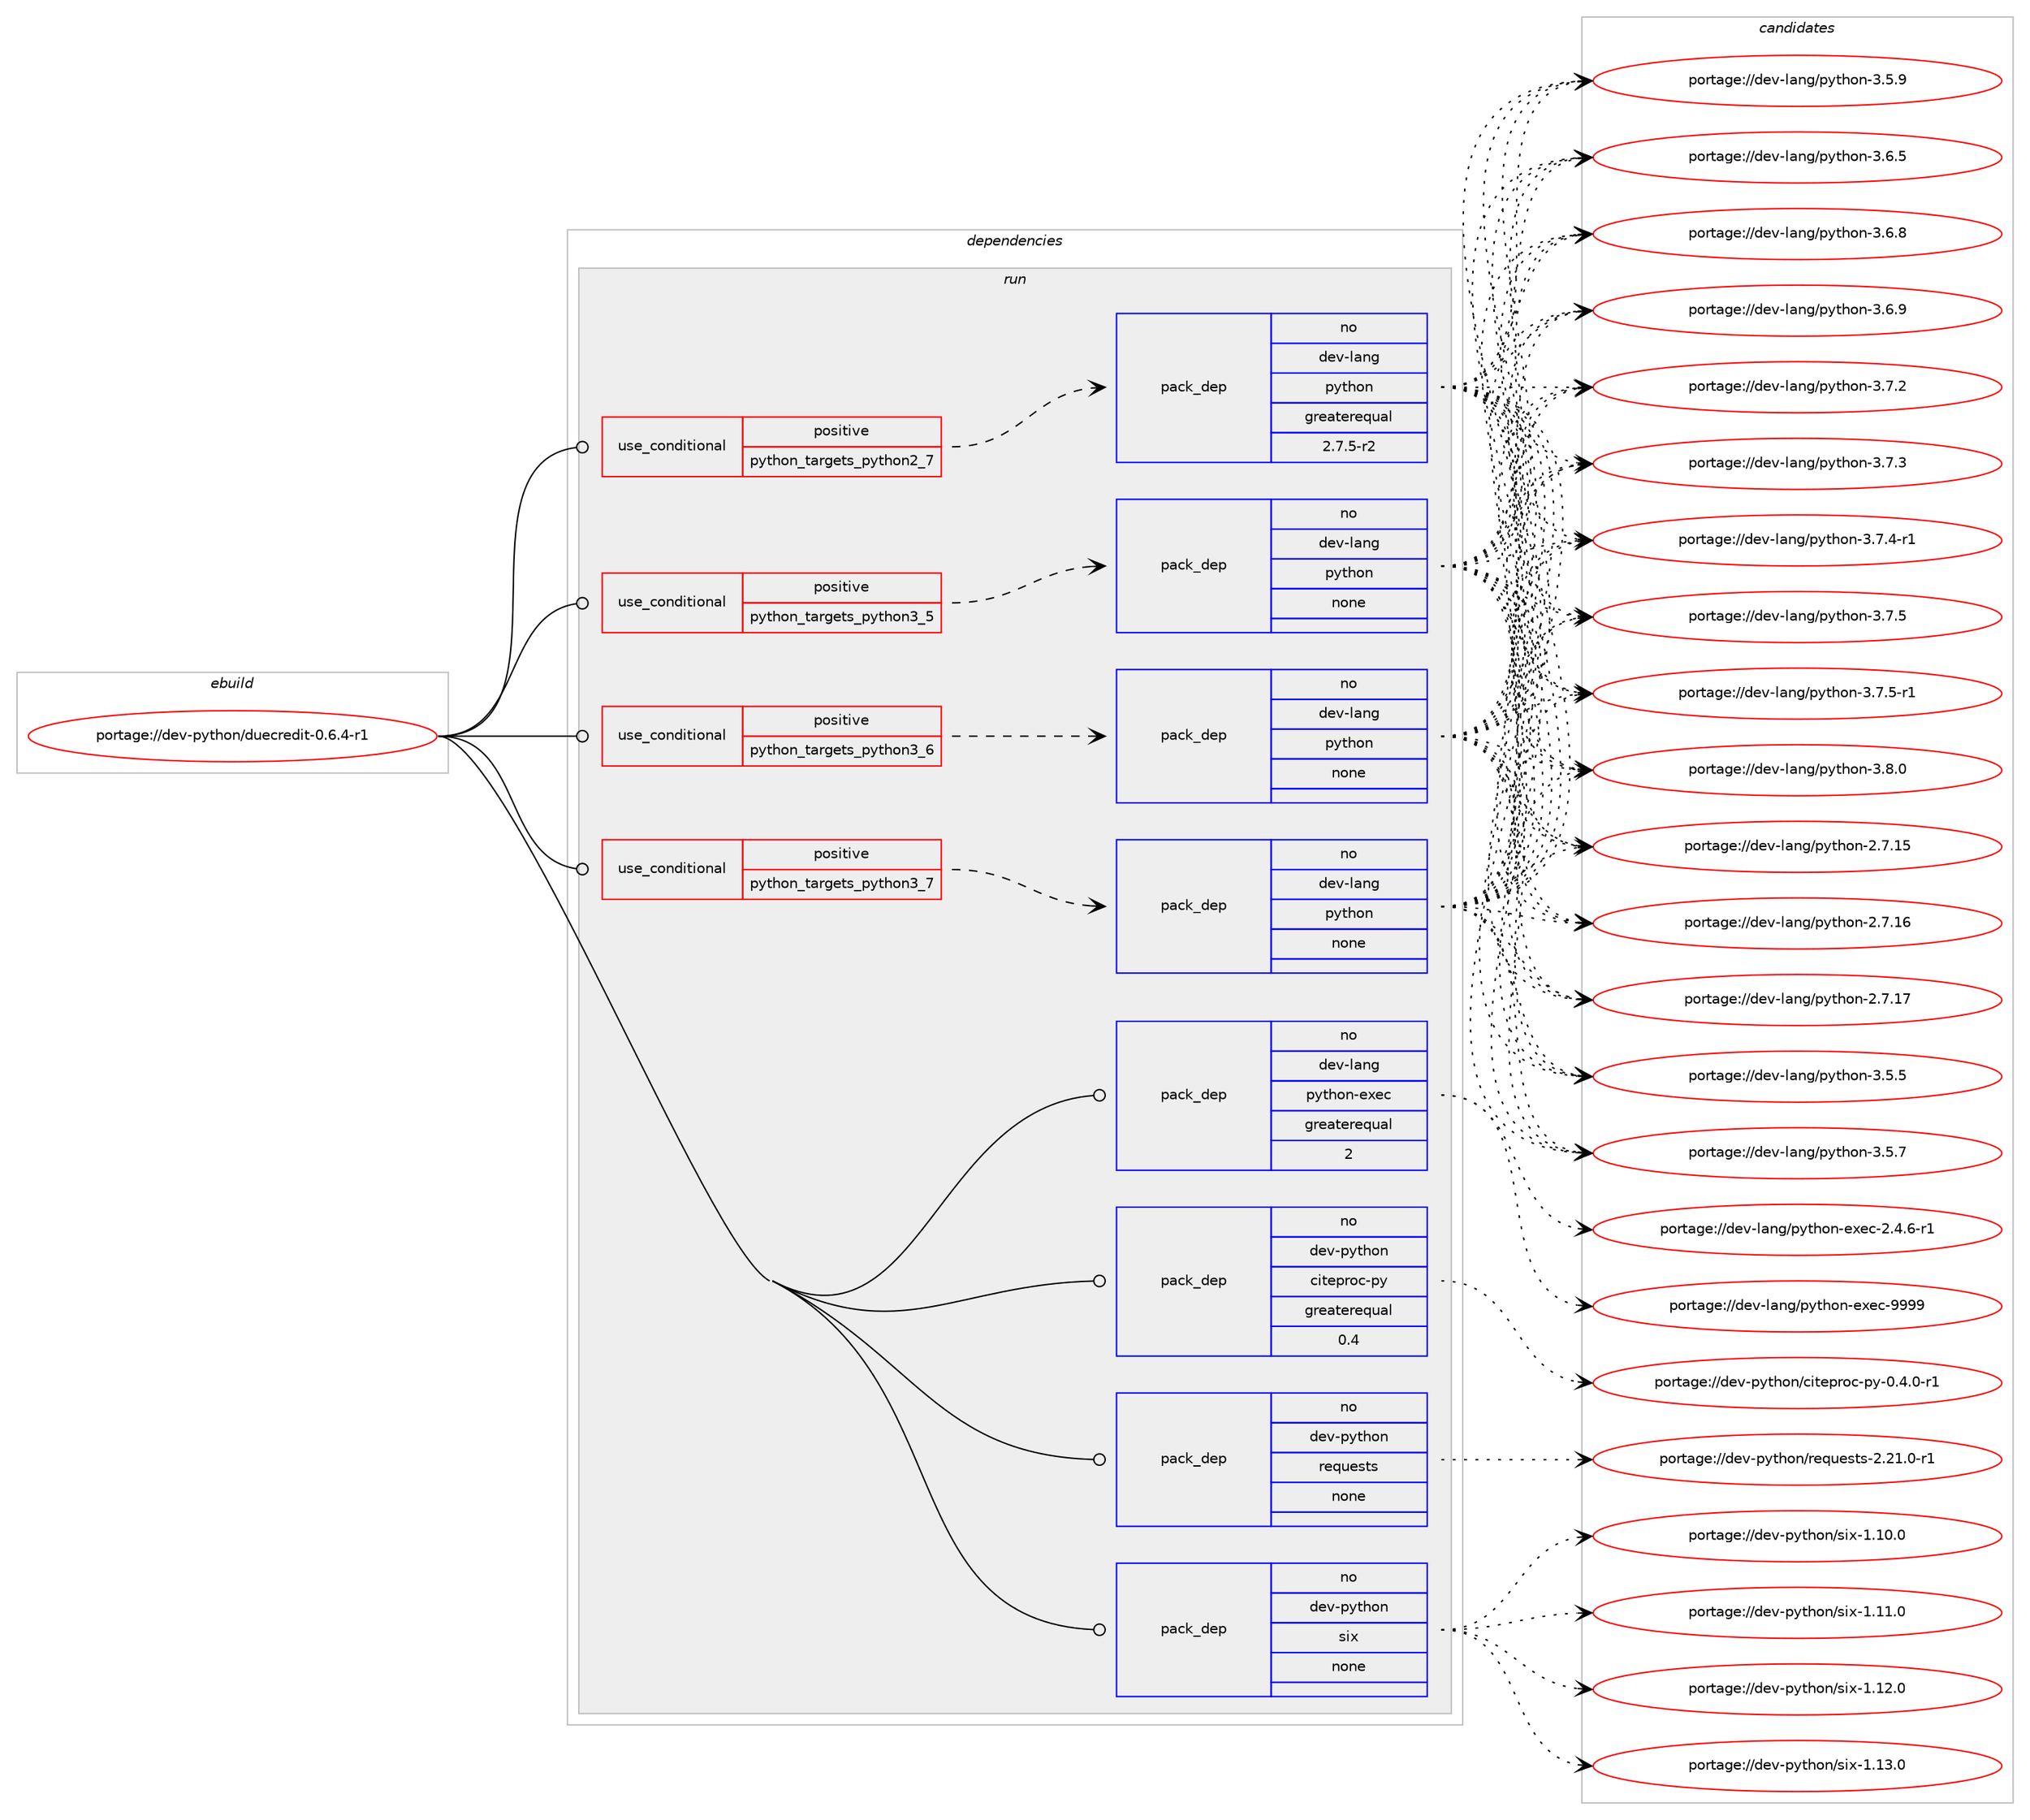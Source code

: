 digraph prolog {

# *************
# Graph options
# *************

newrank=true;
concentrate=true;
compound=true;
graph [rankdir=LR,fontname=Helvetica,fontsize=10,ranksep=1.5];#, ranksep=2.5, nodesep=0.2];
edge  [arrowhead=vee];
node  [fontname=Helvetica,fontsize=10];

# **********
# The ebuild
# **********

subgraph cluster_leftcol {
color=gray;
rank=same;
label=<<i>ebuild</i>>;
id [label="portage://dev-python/duecredit-0.6.4-r1", color=red, width=4, href="../dev-python/duecredit-0.6.4-r1.svg"];
}

# ****************
# The dependencies
# ****************

subgraph cluster_midcol {
color=gray;
label=<<i>dependencies</i>>;
subgraph cluster_compile {
fillcolor="#eeeeee";
style=filled;
label=<<i>compile</i>>;
}
subgraph cluster_compileandrun {
fillcolor="#eeeeee";
style=filled;
label=<<i>compile and run</i>>;
}
subgraph cluster_run {
fillcolor="#eeeeee";
style=filled;
label=<<i>run</i>>;
subgraph cond28075 {
dependency137646 [label=<<TABLE BORDER="0" CELLBORDER="1" CELLSPACING="0" CELLPADDING="4"><TR><TD ROWSPAN="3" CELLPADDING="10">use_conditional</TD></TR><TR><TD>positive</TD></TR><TR><TD>python_targets_python2_7</TD></TR></TABLE>>, shape=none, color=red];
subgraph pack106254 {
dependency137647 [label=<<TABLE BORDER="0" CELLBORDER="1" CELLSPACING="0" CELLPADDING="4" WIDTH="220"><TR><TD ROWSPAN="6" CELLPADDING="30">pack_dep</TD></TR><TR><TD WIDTH="110">no</TD></TR><TR><TD>dev-lang</TD></TR><TR><TD>python</TD></TR><TR><TD>greaterequal</TD></TR><TR><TD>2.7.5-r2</TD></TR></TABLE>>, shape=none, color=blue];
}
dependency137646:e -> dependency137647:w [weight=20,style="dashed",arrowhead="vee"];
}
id:e -> dependency137646:w [weight=20,style="solid",arrowhead="odot"];
subgraph cond28076 {
dependency137648 [label=<<TABLE BORDER="0" CELLBORDER="1" CELLSPACING="0" CELLPADDING="4"><TR><TD ROWSPAN="3" CELLPADDING="10">use_conditional</TD></TR><TR><TD>positive</TD></TR><TR><TD>python_targets_python3_5</TD></TR></TABLE>>, shape=none, color=red];
subgraph pack106255 {
dependency137649 [label=<<TABLE BORDER="0" CELLBORDER="1" CELLSPACING="0" CELLPADDING="4" WIDTH="220"><TR><TD ROWSPAN="6" CELLPADDING="30">pack_dep</TD></TR><TR><TD WIDTH="110">no</TD></TR><TR><TD>dev-lang</TD></TR><TR><TD>python</TD></TR><TR><TD>none</TD></TR><TR><TD></TD></TR></TABLE>>, shape=none, color=blue];
}
dependency137648:e -> dependency137649:w [weight=20,style="dashed",arrowhead="vee"];
}
id:e -> dependency137648:w [weight=20,style="solid",arrowhead="odot"];
subgraph cond28077 {
dependency137650 [label=<<TABLE BORDER="0" CELLBORDER="1" CELLSPACING="0" CELLPADDING="4"><TR><TD ROWSPAN="3" CELLPADDING="10">use_conditional</TD></TR><TR><TD>positive</TD></TR><TR><TD>python_targets_python3_6</TD></TR></TABLE>>, shape=none, color=red];
subgraph pack106256 {
dependency137651 [label=<<TABLE BORDER="0" CELLBORDER="1" CELLSPACING="0" CELLPADDING="4" WIDTH="220"><TR><TD ROWSPAN="6" CELLPADDING="30">pack_dep</TD></TR><TR><TD WIDTH="110">no</TD></TR><TR><TD>dev-lang</TD></TR><TR><TD>python</TD></TR><TR><TD>none</TD></TR><TR><TD></TD></TR></TABLE>>, shape=none, color=blue];
}
dependency137650:e -> dependency137651:w [weight=20,style="dashed",arrowhead="vee"];
}
id:e -> dependency137650:w [weight=20,style="solid",arrowhead="odot"];
subgraph cond28078 {
dependency137652 [label=<<TABLE BORDER="0" CELLBORDER="1" CELLSPACING="0" CELLPADDING="4"><TR><TD ROWSPAN="3" CELLPADDING="10">use_conditional</TD></TR><TR><TD>positive</TD></TR><TR><TD>python_targets_python3_7</TD></TR></TABLE>>, shape=none, color=red];
subgraph pack106257 {
dependency137653 [label=<<TABLE BORDER="0" CELLBORDER="1" CELLSPACING="0" CELLPADDING="4" WIDTH="220"><TR><TD ROWSPAN="6" CELLPADDING="30">pack_dep</TD></TR><TR><TD WIDTH="110">no</TD></TR><TR><TD>dev-lang</TD></TR><TR><TD>python</TD></TR><TR><TD>none</TD></TR><TR><TD></TD></TR></TABLE>>, shape=none, color=blue];
}
dependency137652:e -> dependency137653:w [weight=20,style="dashed",arrowhead="vee"];
}
id:e -> dependency137652:w [weight=20,style="solid",arrowhead="odot"];
subgraph pack106258 {
dependency137654 [label=<<TABLE BORDER="0" CELLBORDER="1" CELLSPACING="0" CELLPADDING="4" WIDTH="220"><TR><TD ROWSPAN="6" CELLPADDING="30">pack_dep</TD></TR><TR><TD WIDTH="110">no</TD></TR><TR><TD>dev-lang</TD></TR><TR><TD>python-exec</TD></TR><TR><TD>greaterequal</TD></TR><TR><TD>2</TD></TR></TABLE>>, shape=none, color=blue];
}
id:e -> dependency137654:w [weight=20,style="solid",arrowhead="odot"];
subgraph pack106259 {
dependency137655 [label=<<TABLE BORDER="0" CELLBORDER="1" CELLSPACING="0" CELLPADDING="4" WIDTH="220"><TR><TD ROWSPAN="6" CELLPADDING="30">pack_dep</TD></TR><TR><TD WIDTH="110">no</TD></TR><TR><TD>dev-python</TD></TR><TR><TD>citeproc-py</TD></TR><TR><TD>greaterequal</TD></TR><TR><TD>0.4</TD></TR></TABLE>>, shape=none, color=blue];
}
id:e -> dependency137655:w [weight=20,style="solid",arrowhead="odot"];
subgraph pack106260 {
dependency137656 [label=<<TABLE BORDER="0" CELLBORDER="1" CELLSPACING="0" CELLPADDING="4" WIDTH="220"><TR><TD ROWSPAN="6" CELLPADDING="30">pack_dep</TD></TR><TR><TD WIDTH="110">no</TD></TR><TR><TD>dev-python</TD></TR><TR><TD>requests</TD></TR><TR><TD>none</TD></TR><TR><TD></TD></TR></TABLE>>, shape=none, color=blue];
}
id:e -> dependency137656:w [weight=20,style="solid",arrowhead="odot"];
subgraph pack106261 {
dependency137657 [label=<<TABLE BORDER="0" CELLBORDER="1" CELLSPACING="0" CELLPADDING="4" WIDTH="220"><TR><TD ROWSPAN="6" CELLPADDING="30">pack_dep</TD></TR><TR><TD WIDTH="110">no</TD></TR><TR><TD>dev-python</TD></TR><TR><TD>six</TD></TR><TR><TD>none</TD></TR><TR><TD></TD></TR></TABLE>>, shape=none, color=blue];
}
id:e -> dependency137657:w [weight=20,style="solid",arrowhead="odot"];
}
}

# **************
# The candidates
# **************

subgraph cluster_choices {
rank=same;
color=gray;
label=<<i>candidates</i>>;

subgraph choice106254 {
color=black;
nodesep=1;
choiceportage10010111845108971101034711212111610411111045504655464953 [label="portage://dev-lang/python-2.7.15", color=red, width=4,href="../dev-lang/python-2.7.15.svg"];
choiceportage10010111845108971101034711212111610411111045504655464954 [label="portage://dev-lang/python-2.7.16", color=red, width=4,href="../dev-lang/python-2.7.16.svg"];
choiceportage10010111845108971101034711212111610411111045504655464955 [label="portage://dev-lang/python-2.7.17", color=red, width=4,href="../dev-lang/python-2.7.17.svg"];
choiceportage100101118451089711010347112121116104111110455146534653 [label="portage://dev-lang/python-3.5.5", color=red, width=4,href="../dev-lang/python-3.5.5.svg"];
choiceportage100101118451089711010347112121116104111110455146534655 [label="portage://dev-lang/python-3.5.7", color=red, width=4,href="../dev-lang/python-3.5.7.svg"];
choiceportage100101118451089711010347112121116104111110455146534657 [label="portage://dev-lang/python-3.5.9", color=red, width=4,href="../dev-lang/python-3.5.9.svg"];
choiceportage100101118451089711010347112121116104111110455146544653 [label="portage://dev-lang/python-3.6.5", color=red, width=4,href="../dev-lang/python-3.6.5.svg"];
choiceportage100101118451089711010347112121116104111110455146544656 [label="portage://dev-lang/python-3.6.8", color=red, width=4,href="../dev-lang/python-3.6.8.svg"];
choiceportage100101118451089711010347112121116104111110455146544657 [label="portage://dev-lang/python-3.6.9", color=red, width=4,href="../dev-lang/python-3.6.9.svg"];
choiceportage100101118451089711010347112121116104111110455146554650 [label="portage://dev-lang/python-3.7.2", color=red, width=4,href="../dev-lang/python-3.7.2.svg"];
choiceportage100101118451089711010347112121116104111110455146554651 [label="portage://dev-lang/python-3.7.3", color=red, width=4,href="../dev-lang/python-3.7.3.svg"];
choiceportage1001011184510897110103471121211161041111104551465546524511449 [label="portage://dev-lang/python-3.7.4-r1", color=red, width=4,href="../dev-lang/python-3.7.4-r1.svg"];
choiceportage100101118451089711010347112121116104111110455146554653 [label="portage://dev-lang/python-3.7.5", color=red, width=4,href="../dev-lang/python-3.7.5.svg"];
choiceportage1001011184510897110103471121211161041111104551465546534511449 [label="portage://dev-lang/python-3.7.5-r1", color=red, width=4,href="../dev-lang/python-3.7.5-r1.svg"];
choiceportage100101118451089711010347112121116104111110455146564648 [label="portage://dev-lang/python-3.8.0", color=red, width=4,href="../dev-lang/python-3.8.0.svg"];
dependency137647:e -> choiceportage10010111845108971101034711212111610411111045504655464953:w [style=dotted,weight="100"];
dependency137647:e -> choiceportage10010111845108971101034711212111610411111045504655464954:w [style=dotted,weight="100"];
dependency137647:e -> choiceportage10010111845108971101034711212111610411111045504655464955:w [style=dotted,weight="100"];
dependency137647:e -> choiceportage100101118451089711010347112121116104111110455146534653:w [style=dotted,weight="100"];
dependency137647:e -> choiceportage100101118451089711010347112121116104111110455146534655:w [style=dotted,weight="100"];
dependency137647:e -> choiceportage100101118451089711010347112121116104111110455146534657:w [style=dotted,weight="100"];
dependency137647:e -> choiceportage100101118451089711010347112121116104111110455146544653:w [style=dotted,weight="100"];
dependency137647:e -> choiceportage100101118451089711010347112121116104111110455146544656:w [style=dotted,weight="100"];
dependency137647:e -> choiceportage100101118451089711010347112121116104111110455146544657:w [style=dotted,weight="100"];
dependency137647:e -> choiceportage100101118451089711010347112121116104111110455146554650:w [style=dotted,weight="100"];
dependency137647:e -> choiceportage100101118451089711010347112121116104111110455146554651:w [style=dotted,weight="100"];
dependency137647:e -> choiceportage1001011184510897110103471121211161041111104551465546524511449:w [style=dotted,weight="100"];
dependency137647:e -> choiceportage100101118451089711010347112121116104111110455146554653:w [style=dotted,weight="100"];
dependency137647:e -> choiceportage1001011184510897110103471121211161041111104551465546534511449:w [style=dotted,weight="100"];
dependency137647:e -> choiceportage100101118451089711010347112121116104111110455146564648:w [style=dotted,weight="100"];
}
subgraph choice106255 {
color=black;
nodesep=1;
choiceportage10010111845108971101034711212111610411111045504655464953 [label="portage://dev-lang/python-2.7.15", color=red, width=4,href="../dev-lang/python-2.7.15.svg"];
choiceportage10010111845108971101034711212111610411111045504655464954 [label="portage://dev-lang/python-2.7.16", color=red, width=4,href="../dev-lang/python-2.7.16.svg"];
choiceportage10010111845108971101034711212111610411111045504655464955 [label="portage://dev-lang/python-2.7.17", color=red, width=4,href="../dev-lang/python-2.7.17.svg"];
choiceportage100101118451089711010347112121116104111110455146534653 [label="portage://dev-lang/python-3.5.5", color=red, width=4,href="../dev-lang/python-3.5.5.svg"];
choiceportage100101118451089711010347112121116104111110455146534655 [label="portage://dev-lang/python-3.5.7", color=red, width=4,href="../dev-lang/python-3.5.7.svg"];
choiceportage100101118451089711010347112121116104111110455146534657 [label="portage://dev-lang/python-3.5.9", color=red, width=4,href="../dev-lang/python-3.5.9.svg"];
choiceportage100101118451089711010347112121116104111110455146544653 [label="portage://dev-lang/python-3.6.5", color=red, width=4,href="../dev-lang/python-3.6.5.svg"];
choiceportage100101118451089711010347112121116104111110455146544656 [label="portage://dev-lang/python-3.6.8", color=red, width=4,href="../dev-lang/python-3.6.8.svg"];
choiceportage100101118451089711010347112121116104111110455146544657 [label="portage://dev-lang/python-3.6.9", color=red, width=4,href="../dev-lang/python-3.6.9.svg"];
choiceportage100101118451089711010347112121116104111110455146554650 [label="portage://dev-lang/python-3.7.2", color=red, width=4,href="../dev-lang/python-3.7.2.svg"];
choiceportage100101118451089711010347112121116104111110455146554651 [label="portage://dev-lang/python-3.7.3", color=red, width=4,href="../dev-lang/python-3.7.3.svg"];
choiceportage1001011184510897110103471121211161041111104551465546524511449 [label="portage://dev-lang/python-3.7.4-r1", color=red, width=4,href="../dev-lang/python-3.7.4-r1.svg"];
choiceportage100101118451089711010347112121116104111110455146554653 [label="portage://dev-lang/python-3.7.5", color=red, width=4,href="../dev-lang/python-3.7.5.svg"];
choiceportage1001011184510897110103471121211161041111104551465546534511449 [label="portage://dev-lang/python-3.7.5-r1", color=red, width=4,href="../dev-lang/python-3.7.5-r1.svg"];
choiceportage100101118451089711010347112121116104111110455146564648 [label="portage://dev-lang/python-3.8.0", color=red, width=4,href="../dev-lang/python-3.8.0.svg"];
dependency137649:e -> choiceportage10010111845108971101034711212111610411111045504655464953:w [style=dotted,weight="100"];
dependency137649:e -> choiceportage10010111845108971101034711212111610411111045504655464954:w [style=dotted,weight="100"];
dependency137649:e -> choiceportage10010111845108971101034711212111610411111045504655464955:w [style=dotted,weight="100"];
dependency137649:e -> choiceportage100101118451089711010347112121116104111110455146534653:w [style=dotted,weight="100"];
dependency137649:e -> choiceportage100101118451089711010347112121116104111110455146534655:w [style=dotted,weight="100"];
dependency137649:e -> choiceportage100101118451089711010347112121116104111110455146534657:w [style=dotted,weight="100"];
dependency137649:e -> choiceportage100101118451089711010347112121116104111110455146544653:w [style=dotted,weight="100"];
dependency137649:e -> choiceportage100101118451089711010347112121116104111110455146544656:w [style=dotted,weight="100"];
dependency137649:e -> choiceportage100101118451089711010347112121116104111110455146544657:w [style=dotted,weight="100"];
dependency137649:e -> choiceportage100101118451089711010347112121116104111110455146554650:w [style=dotted,weight="100"];
dependency137649:e -> choiceportage100101118451089711010347112121116104111110455146554651:w [style=dotted,weight="100"];
dependency137649:e -> choiceportage1001011184510897110103471121211161041111104551465546524511449:w [style=dotted,weight="100"];
dependency137649:e -> choiceportage100101118451089711010347112121116104111110455146554653:w [style=dotted,weight="100"];
dependency137649:e -> choiceportage1001011184510897110103471121211161041111104551465546534511449:w [style=dotted,weight="100"];
dependency137649:e -> choiceportage100101118451089711010347112121116104111110455146564648:w [style=dotted,weight="100"];
}
subgraph choice106256 {
color=black;
nodesep=1;
choiceportage10010111845108971101034711212111610411111045504655464953 [label="portage://dev-lang/python-2.7.15", color=red, width=4,href="../dev-lang/python-2.7.15.svg"];
choiceportage10010111845108971101034711212111610411111045504655464954 [label="portage://dev-lang/python-2.7.16", color=red, width=4,href="../dev-lang/python-2.7.16.svg"];
choiceportage10010111845108971101034711212111610411111045504655464955 [label="portage://dev-lang/python-2.7.17", color=red, width=4,href="../dev-lang/python-2.7.17.svg"];
choiceportage100101118451089711010347112121116104111110455146534653 [label="portage://dev-lang/python-3.5.5", color=red, width=4,href="../dev-lang/python-3.5.5.svg"];
choiceportage100101118451089711010347112121116104111110455146534655 [label="portage://dev-lang/python-3.5.7", color=red, width=4,href="../dev-lang/python-3.5.7.svg"];
choiceportage100101118451089711010347112121116104111110455146534657 [label="portage://dev-lang/python-3.5.9", color=red, width=4,href="../dev-lang/python-3.5.9.svg"];
choiceportage100101118451089711010347112121116104111110455146544653 [label="portage://dev-lang/python-3.6.5", color=red, width=4,href="../dev-lang/python-3.6.5.svg"];
choiceportage100101118451089711010347112121116104111110455146544656 [label="portage://dev-lang/python-3.6.8", color=red, width=4,href="../dev-lang/python-3.6.8.svg"];
choiceportage100101118451089711010347112121116104111110455146544657 [label="portage://dev-lang/python-3.6.9", color=red, width=4,href="../dev-lang/python-3.6.9.svg"];
choiceportage100101118451089711010347112121116104111110455146554650 [label="portage://dev-lang/python-3.7.2", color=red, width=4,href="../dev-lang/python-3.7.2.svg"];
choiceportage100101118451089711010347112121116104111110455146554651 [label="portage://dev-lang/python-3.7.3", color=red, width=4,href="../dev-lang/python-3.7.3.svg"];
choiceportage1001011184510897110103471121211161041111104551465546524511449 [label="portage://dev-lang/python-3.7.4-r1", color=red, width=4,href="../dev-lang/python-3.7.4-r1.svg"];
choiceportage100101118451089711010347112121116104111110455146554653 [label="portage://dev-lang/python-3.7.5", color=red, width=4,href="../dev-lang/python-3.7.5.svg"];
choiceportage1001011184510897110103471121211161041111104551465546534511449 [label="portage://dev-lang/python-3.7.5-r1", color=red, width=4,href="../dev-lang/python-3.7.5-r1.svg"];
choiceportage100101118451089711010347112121116104111110455146564648 [label="portage://dev-lang/python-3.8.0", color=red, width=4,href="../dev-lang/python-3.8.0.svg"];
dependency137651:e -> choiceportage10010111845108971101034711212111610411111045504655464953:w [style=dotted,weight="100"];
dependency137651:e -> choiceportage10010111845108971101034711212111610411111045504655464954:w [style=dotted,weight="100"];
dependency137651:e -> choiceportage10010111845108971101034711212111610411111045504655464955:w [style=dotted,weight="100"];
dependency137651:e -> choiceportage100101118451089711010347112121116104111110455146534653:w [style=dotted,weight="100"];
dependency137651:e -> choiceportage100101118451089711010347112121116104111110455146534655:w [style=dotted,weight="100"];
dependency137651:e -> choiceportage100101118451089711010347112121116104111110455146534657:w [style=dotted,weight="100"];
dependency137651:e -> choiceportage100101118451089711010347112121116104111110455146544653:w [style=dotted,weight="100"];
dependency137651:e -> choiceportage100101118451089711010347112121116104111110455146544656:w [style=dotted,weight="100"];
dependency137651:e -> choiceportage100101118451089711010347112121116104111110455146544657:w [style=dotted,weight="100"];
dependency137651:e -> choiceportage100101118451089711010347112121116104111110455146554650:w [style=dotted,weight="100"];
dependency137651:e -> choiceportage100101118451089711010347112121116104111110455146554651:w [style=dotted,weight="100"];
dependency137651:e -> choiceportage1001011184510897110103471121211161041111104551465546524511449:w [style=dotted,weight="100"];
dependency137651:e -> choiceportage100101118451089711010347112121116104111110455146554653:w [style=dotted,weight="100"];
dependency137651:e -> choiceportage1001011184510897110103471121211161041111104551465546534511449:w [style=dotted,weight="100"];
dependency137651:e -> choiceportage100101118451089711010347112121116104111110455146564648:w [style=dotted,weight="100"];
}
subgraph choice106257 {
color=black;
nodesep=1;
choiceportage10010111845108971101034711212111610411111045504655464953 [label="portage://dev-lang/python-2.7.15", color=red, width=4,href="../dev-lang/python-2.7.15.svg"];
choiceportage10010111845108971101034711212111610411111045504655464954 [label="portage://dev-lang/python-2.7.16", color=red, width=4,href="../dev-lang/python-2.7.16.svg"];
choiceportage10010111845108971101034711212111610411111045504655464955 [label="portage://dev-lang/python-2.7.17", color=red, width=4,href="../dev-lang/python-2.7.17.svg"];
choiceportage100101118451089711010347112121116104111110455146534653 [label="portage://dev-lang/python-3.5.5", color=red, width=4,href="../dev-lang/python-3.5.5.svg"];
choiceportage100101118451089711010347112121116104111110455146534655 [label="portage://dev-lang/python-3.5.7", color=red, width=4,href="../dev-lang/python-3.5.7.svg"];
choiceportage100101118451089711010347112121116104111110455146534657 [label="portage://dev-lang/python-3.5.9", color=red, width=4,href="../dev-lang/python-3.5.9.svg"];
choiceportage100101118451089711010347112121116104111110455146544653 [label="portage://dev-lang/python-3.6.5", color=red, width=4,href="../dev-lang/python-3.6.5.svg"];
choiceportage100101118451089711010347112121116104111110455146544656 [label="portage://dev-lang/python-3.6.8", color=red, width=4,href="../dev-lang/python-3.6.8.svg"];
choiceportage100101118451089711010347112121116104111110455146544657 [label="portage://dev-lang/python-3.6.9", color=red, width=4,href="../dev-lang/python-3.6.9.svg"];
choiceportage100101118451089711010347112121116104111110455146554650 [label="portage://dev-lang/python-3.7.2", color=red, width=4,href="../dev-lang/python-3.7.2.svg"];
choiceportage100101118451089711010347112121116104111110455146554651 [label="portage://dev-lang/python-3.7.3", color=red, width=4,href="../dev-lang/python-3.7.3.svg"];
choiceportage1001011184510897110103471121211161041111104551465546524511449 [label="portage://dev-lang/python-3.7.4-r1", color=red, width=4,href="../dev-lang/python-3.7.4-r1.svg"];
choiceportage100101118451089711010347112121116104111110455146554653 [label="portage://dev-lang/python-3.7.5", color=red, width=4,href="../dev-lang/python-3.7.5.svg"];
choiceportage1001011184510897110103471121211161041111104551465546534511449 [label="portage://dev-lang/python-3.7.5-r1", color=red, width=4,href="../dev-lang/python-3.7.5-r1.svg"];
choiceportage100101118451089711010347112121116104111110455146564648 [label="portage://dev-lang/python-3.8.0", color=red, width=4,href="../dev-lang/python-3.8.0.svg"];
dependency137653:e -> choiceportage10010111845108971101034711212111610411111045504655464953:w [style=dotted,weight="100"];
dependency137653:e -> choiceportage10010111845108971101034711212111610411111045504655464954:w [style=dotted,weight="100"];
dependency137653:e -> choiceportage10010111845108971101034711212111610411111045504655464955:w [style=dotted,weight="100"];
dependency137653:e -> choiceportage100101118451089711010347112121116104111110455146534653:w [style=dotted,weight="100"];
dependency137653:e -> choiceportage100101118451089711010347112121116104111110455146534655:w [style=dotted,weight="100"];
dependency137653:e -> choiceportage100101118451089711010347112121116104111110455146534657:w [style=dotted,weight="100"];
dependency137653:e -> choiceportage100101118451089711010347112121116104111110455146544653:w [style=dotted,weight="100"];
dependency137653:e -> choiceportage100101118451089711010347112121116104111110455146544656:w [style=dotted,weight="100"];
dependency137653:e -> choiceportage100101118451089711010347112121116104111110455146544657:w [style=dotted,weight="100"];
dependency137653:e -> choiceportage100101118451089711010347112121116104111110455146554650:w [style=dotted,weight="100"];
dependency137653:e -> choiceportage100101118451089711010347112121116104111110455146554651:w [style=dotted,weight="100"];
dependency137653:e -> choiceportage1001011184510897110103471121211161041111104551465546524511449:w [style=dotted,weight="100"];
dependency137653:e -> choiceportage100101118451089711010347112121116104111110455146554653:w [style=dotted,weight="100"];
dependency137653:e -> choiceportage1001011184510897110103471121211161041111104551465546534511449:w [style=dotted,weight="100"];
dependency137653:e -> choiceportage100101118451089711010347112121116104111110455146564648:w [style=dotted,weight="100"];
}
subgraph choice106258 {
color=black;
nodesep=1;
choiceportage10010111845108971101034711212111610411111045101120101994550465246544511449 [label="portage://dev-lang/python-exec-2.4.6-r1", color=red, width=4,href="../dev-lang/python-exec-2.4.6-r1.svg"];
choiceportage10010111845108971101034711212111610411111045101120101994557575757 [label="portage://dev-lang/python-exec-9999", color=red, width=4,href="../dev-lang/python-exec-9999.svg"];
dependency137654:e -> choiceportage10010111845108971101034711212111610411111045101120101994550465246544511449:w [style=dotted,weight="100"];
dependency137654:e -> choiceportage10010111845108971101034711212111610411111045101120101994557575757:w [style=dotted,weight="100"];
}
subgraph choice106259 {
color=black;
nodesep=1;
choiceportage10010111845112121116104111110479910511610111211411199451121214548465246484511449 [label="portage://dev-python/citeproc-py-0.4.0-r1", color=red, width=4,href="../dev-python/citeproc-py-0.4.0-r1.svg"];
dependency137655:e -> choiceportage10010111845112121116104111110479910511610111211411199451121214548465246484511449:w [style=dotted,weight="100"];
}
subgraph choice106260 {
color=black;
nodesep=1;
choiceportage1001011184511212111610411111047114101113117101115116115455046504946484511449 [label="portage://dev-python/requests-2.21.0-r1", color=red, width=4,href="../dev-python/requests-2.21.0-r1.svg"];
dependency137656:e -> choiceportage1001011184511212111610411111047114101113117101115116115455046504946484511449:w [style=dotted,weight="100"];
}
subgraph choice106261 {
color=black;
nodesep=1;
choiceportage100101118451121211161041111104711510512045494649484648 [label="portage://dev-python/six-1.10.0", color=red, width=4,href="../dev-python/six-1.10.0.svg"];
choiceportage100101118451121211161041111104711510512045494649494648 [label="portage://dev-python/six-1.11.0", color=red, width=4,href="../dev-python/six-1.11.0.svg"];
choiceportage100101118451121211161041111104711510512045494649504648 [label="portage://dev-python/six-1.12.0", color=red, width=4,href="../dev-python/six-1.12.0.svg"];
choiceportage100101118451121211161041111104711510512045494649514648 [label="portage://dev-python/six-1.13.0", color=red, width=4,href="../dev-python/six-1.13.0.svg"];
dependency137657:e -> choiceportage100101118451121211161041111104711510512045494649484648:w [style=dotted,weight="100"];
dependency137657:e -> choiceportage100101118451121211161041111104711510512045494649494648:w [style=dotted,weight="100"];
dependency137657:e -> choiceportage100101118451121211161041111104711510512045494649504648:w [style=dotted,weight="100"];
dependency137657:e -> choiceportage100101118451121211161041111104711510512045494649514648:w [style=dotted,weight="100"];
}
}

}
